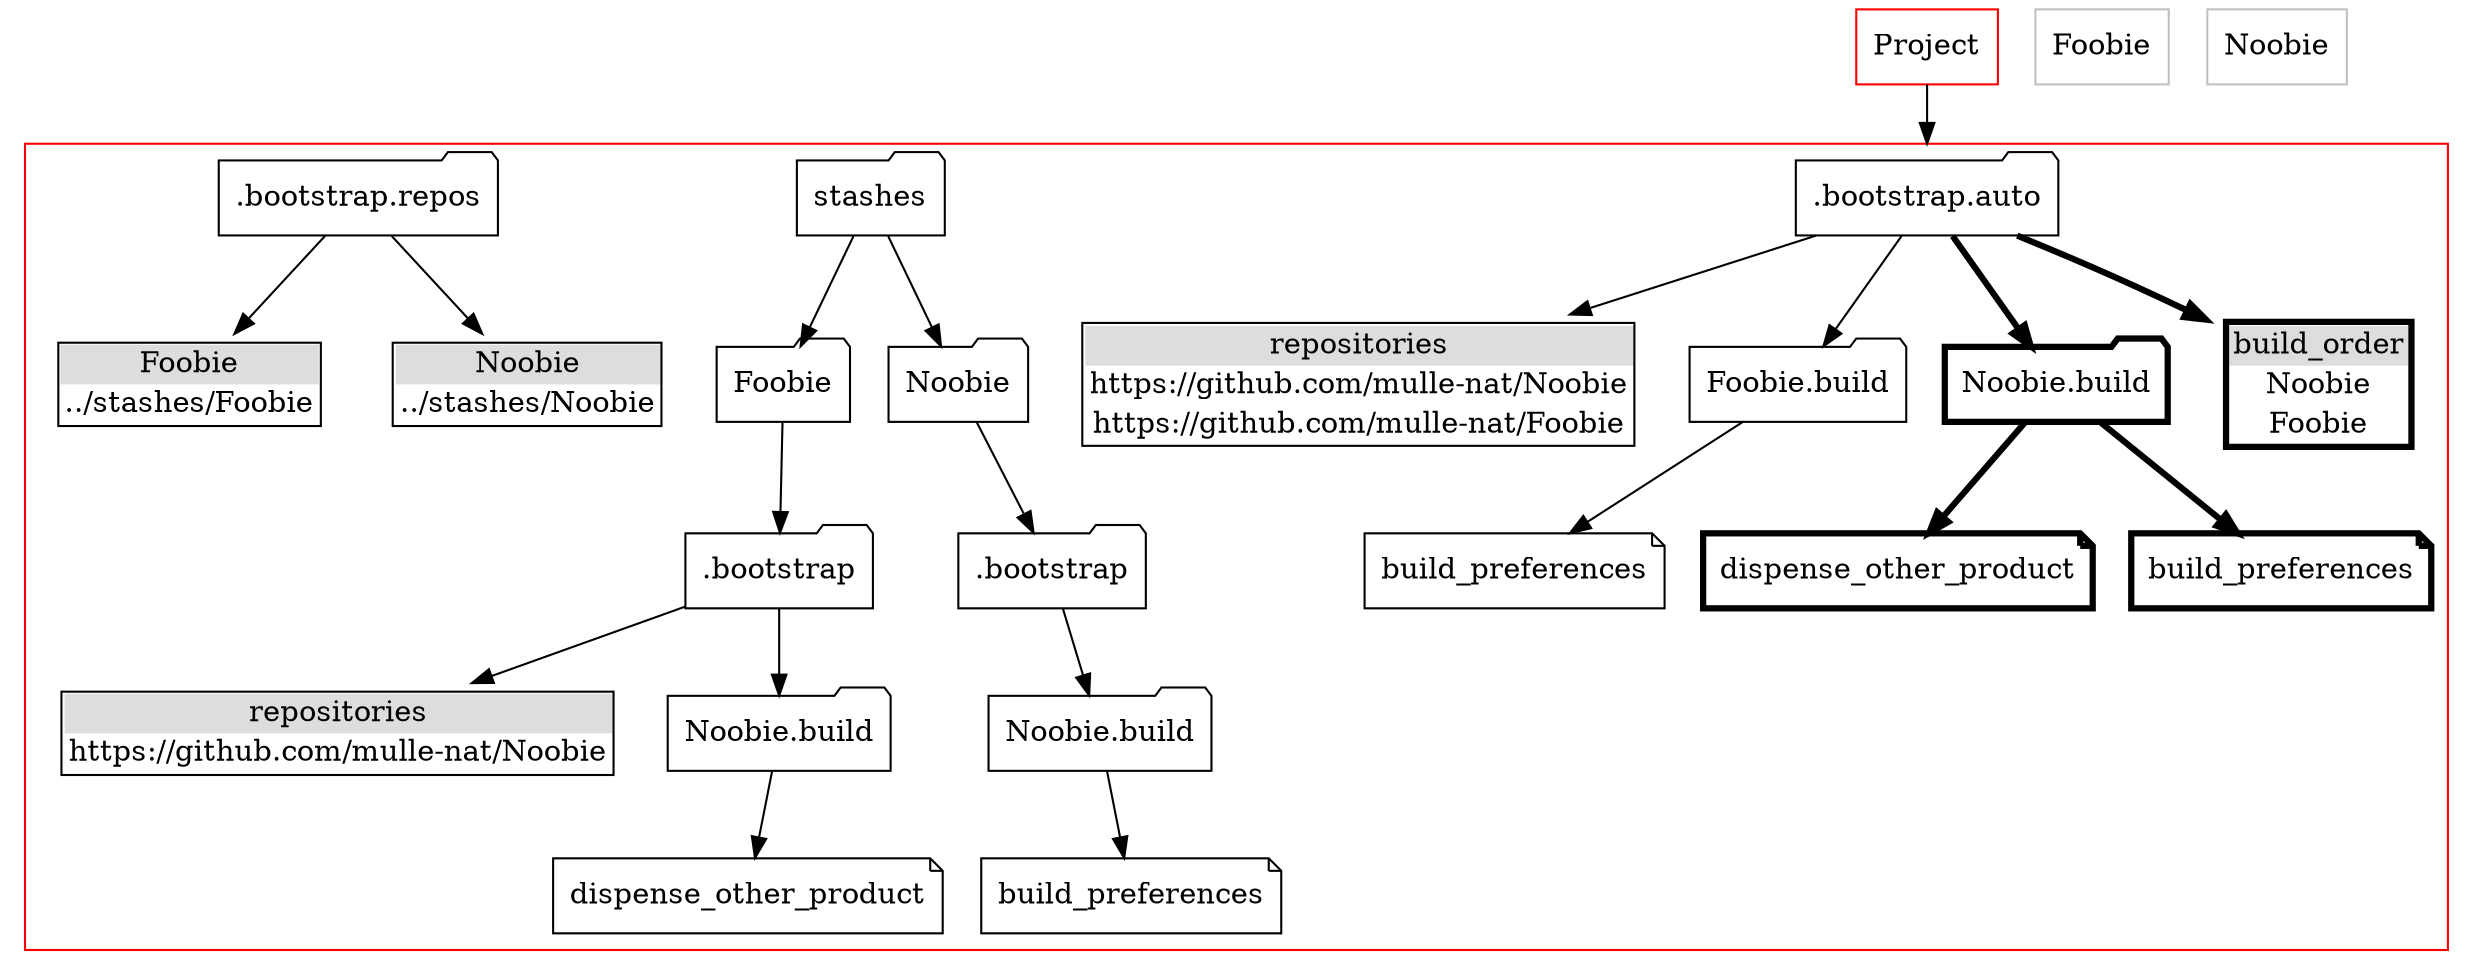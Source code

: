 digraph pic  {
   compound=true;
   node [shape= record];

   "1_Project" [ label="Project", color="red" ]
   "2_Foo"     [ label="Foobie", color="gray" ]
   "3_Bar"     [ label="Noobie", color="gray" ]

   node [shape= folder];

   "1_Project" -> ".bootstrap.auto"     [lhead=cluster_0];


   subgraph cluster_0 {
      color="red"
      node [shape= folder];
      "stashes"               -> "stashes#Foo"
      "stashes"               -> "stashes#Bar"

      "stashes#Foo"           -> "stashes#foo:.bootstrap"
      "stashes#Bar"           -> "stashes#bar:.bootstrap"

      ".bootstrap.auto"     -> "repositories.auto"
      ".bootstrap.auto"     -> ".auto:Foo"
      ".bootstrap.auto"     -> ".auto:Noobie.build"    [penwidth=3]
      ".bootstrap.auto"     -> "build_order"           [penwidth=3]

      "build_order"      [ shape="none", label=< <TABLE BORDER="3" CELLBORDER="0" CELLSPACING="0">
<TR><TD bgcolor="#DDDDDD">build_order</TD></TR>
<TR><TD PORT="h2">Noobie</TD></TR>
<TR><TD PORT="h2">Foobie</TD></TR>
</TABLE>>];

      ".auto:Foo"           -> ".auto:build_preferences"
      ".auto:Noobie.build"  -> ".auto:dispense_other_product"   [penwidth=3]
      ".auto:Noobie.build"  -> ".auto:Noobie.build_preferences" [penwidth=3]
      ".bootstrap.auto"      [ label=".bootstrap.auto", shape="folder" ]
      ".auto:Foo"            [ label="Foobie.build", shape="folder" ]
      ".auto:Noobie.build"   [ label="Noobie.build", shape="folder", penwidth=3 ]
      ".auto:build_preferences" [ label="build_preferences", shape="note" ]
      ".auto:Noobie.build_preferences" [ label="build_preferences", shape="note", penwidth=3 ]
      ".auto:dispense_other_product" [ label="dispense_other_product", shape="note", penwidth=3 ]
      "repositories.auto"   [ shape="none", label=< <TABLE BORDER="1" CELLBORDER="0" CELLSPACING="0">
<TR><TD bgcolor="#DDDDDD">repositories</TD></TR>
<TR><TD PORT="f1">https://github.com/mulle-nat/Noobie</TD></TR>
<TR><TD PORT="f2">https://github.com/mulle-nat/Foobie</TD></TR>
</TABLE>>];

      ".bootstrap.repos"
      ".bootstrap.repos"    -> "symlink.Foo"
      ".bootstrap.repos"    -> "symlink.Bar"

      "symlink.Foo"      [ shape="none", label=< <TABLE BORDER="1" CELLBORDER="0" CELLSPACING="0">
<TR><TD bgcolor="#DDDDDD">Foobie</TD></TR>
<TR><TD PORT="f3">../stashes/Foobie</TD></TR>
</TABLE>>];
      "symlink.Bar"      [ shape="none", label=< <TABLE BORDER="1" CELLBORDER="0" CELLSPACING="0">
<TR><TD bgcolor="#DDDDDD">Noobie</TD></TR>
<TR><TD PORT="f4">../stashes/Noobie</TD></TR>
</TABLE>>];

      "stashes"
      "stashes#Foo"                   [ label="Foobie" ]
      "stashes#foo:.bootstrap"        -> "stashes#foo:repositories"
      "stashes#foo:.bootstrap"        -> "stashes#foo:settings"
      "stashes#foo:settings"          -> "stashes#foo:dispense_other_product"
      "stashes#foo:dispense_other_product" [ label="dispense_other_product", shape="note" ]
      "stashes#foo:.bootstrap"        [ label=".bootstrap" ]
      "stashes#foo:settings"          [ label="Noobie.build" ]

      "stashes#foo:repositories"      [ shape="none", label=< <TABLE BORDER="1" CELLBORDER="0" CELLSPACING="0">
<TR><TD bgcolor="#DDDDDD">repositories</TD></TR>
<TR><TD PORT="f5">https://github.com/mulle-nat/Noobie</TD></TR>
</TABLE>>];

      "stashes#Bar"                   [ label="Noobie"]
      "stashes#bar:.bootstrap"        [ label=".bootstrap" ]
      "stashes#bar:.bootstrap"        -> "stashes#bar:settings"
      "stashes#bar:settings"          -> "stashes#bar:build_preferences"
      "stashes#bar:settings"          [ label="Noobie.build"  ]
      "stashes#bar:build_preferences" [ label="build_preferences", shape="note" ]

   }
}
